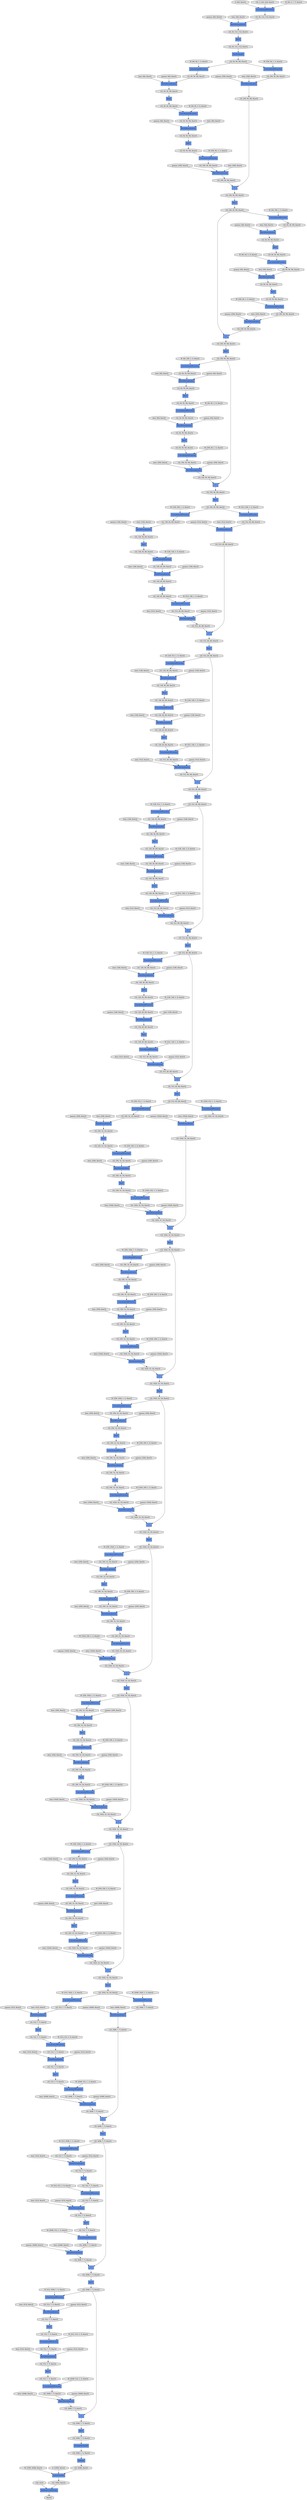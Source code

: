 digraph graphname{rankdir=TB;140710242549832 [label="ReLU",shape="record",fillcolor="#6495ED",style="filled"];140710243270728 [label="(32, 1024, 14, 14), float32",shape="octagon",fillcolor="#E0E0E0",style="filled"];140710242549888 [label="(32, 2048, 7, 7), float32",shape="octagon",fillcolor="#E0E0E0",style="filled"];140710242549944 [label="_ + _",shape="record",fillcolor="#6495ED",style="filled"];140710242550000 [label="(32, 2048, 7, 7), float32",shape="octagon",fillcolor="#E0E0E0",style="filled"];140710243336432 [label="(32, 256, 56, 56), float32",shape="octagon",fillcolor="#E0E0E0",style="filled"];140710243336488 [label="BatchNormalization",shape="record",fillcolor="#6495ED",style="filled"];140710242550112 [label="BatchNormalization",shape="record",fillcolor="#6495ED",style="filled"];140710243271008 [label="(32, 256, 14, 14), float32",shape="octagon",fillcolor="#E0E0E0",style="filled"];140710243336544 [label="(32, 64, 56, 56), float32",shape="octagon",fillcolor="#E0E0E0",style="filled"];140710243271064 [label="BatchNormalization",shape="record",fillcolor="#6495ED",style="filled"];140710243336600 [label="Convolution2DFunction",shape="record",fillcolor="#6495ED",style="filled"];140710243336656 [label="ReLU",shape="record",fillcolor="#6495ED",style="filled"];140710243271232 [label="(32, 256, 14, 14), float32",shape="octagon",fillcolor="#E0E0E0",style="filled"];140710242550392 [label="(32, 2048, 7, 7), float32",shape="octagon",fillcolor="#E0E0E0",style="filled"];140710243271288 [label="_ + _",shape="record",fillcolor="#6495ED",style="filled"];140710242550448 [label="ReLU",shape="record",fillcolor="#6495ED",style="filled"];140710242550504 [label="(32, 512, 7, 7), float32",shape="octagon",fillcolor="#E0E0E0",style="filled"];140710243336936 [label="(32, 64, 56, 56), float32",shape="octagon",fillcolor="#E0E0E0",style="filled"];140710242550560 [label="(32, 2048, 7, 7), float32",shape="octagon",fillcolor="#E0E0E0",style="filled"];140710243271512 [label="(32, 1024, 14, 14), float32",shape="octagon",fillcolor="#E0E0E0",style="filled"];140710243271568 [label="(32, 256, 14, 14), float32",shape="octagon",fillcolor="#E0E0E0",style="filled"];140710242550728 [label="Convolution2DFunction",shape="record",fillcolor="#6495ED",style="filled"];140710242550784 [label="(32, 2048, 7, 7), float32",shape="octagon",fillcolor="#E0E0E0",style="filled"];140710243271680 [label="ReLU",shape="record",fillcolor="#6495ED",style="filled"];140710243271736 [label="ReLU",shape="record",fillcolor="#6495ED",style="filled"];140710243271848 [label="BatchNormalization",shape="record",fillcolor="#6495ED",style="filled"];140710242551008 [label="Convolution2DFunction",shape="record",fillcolor="#6495ED",style="filled"];140710242551064 [label="(32, 512, 7, 7), float32",shape="octagon",fillcolor="#E0E0E0",style="filled"];140710243271960 [label="(32, 1024, 14, 14), float32",shape="octagon",fillcolor="#E0E0E0",style="filled"];140710243337496 [label="BatchNormalization",shape="record",fillcolor="#6495ED",style="filled"];140710242551120 [label="BatchNormalization",shape="record",fillcolor="#6495ED",style="filled"];140710244091216 [label="Convolution2DFunction",shape="record",fillcolor="#6495ED",style="filled"];140710242551176 [label="Convolution2DFunction",shape="record",fillcolor="#6495ED",style="filled"];140710243272072 [label="Convolution2DFunction",shape="record",fillcolor="#6495ED",style="filled"];140710243337608 [label="_ + _",shape="record",fillcolor="#6495ED",style="filled"];140710242551232 [label="(32, 512, 7, 7), float32",shape="octagon",fillcolor="#E0E0E0",style="filled"];140710243272128 [label="(32, 1024, 14, 14), float32",shape="octagon",fillcolor="#E0E0E0",style="filled"];140710243337664 [label="(32, 256, 56, 56), float32",shape="octagon",fillcolor="#E0E0E0",style="filled"];140710242551288 [label="ReLU",shape="record",fillcolor="#6495ED",style="filled"];140710243337720 [label="ReLU",shape="record",fillcolor="#6495ED",style="filled"];140710242551344 [label="(32, 512, 7, 7), float32",shape="octagon",fillcolor="#E0E0E0",style="filled"];140710243337832 [label="BatchNormalization",shape="record",fillcolor="#6495ED",style="filled"];140710242551456 [label="BatchNormalization",shape="record",fillcolor="#6495ED",style="filled"];140710243272352 [label="ReLU",shape="record",fillcolor="#6495ED",style="filled"];140710243337888 [label="(32, 64, 56, 56), float32",shape="octagon",fillcolor="#E0E0E0",style="filled"];140710243337944 [label="(32, 256, 56, 56), float32",shape="octagon",fillcolor="#E0E0E0",style="filled"];140713777071888 [label="W: (256, 64, 1, 1), float32",shape="octagon",fillcolor="#E0E0E0",style="filled"];140710243338056 [label="(32, 64, 56, 56), float32",shape="octagon",fillcolor="#E0E0E0",style="filled"];140710243272576 [label="(32, 256, 14, 14), float32",shape="octagon",fillcolor="#E0E0E0",style="filled"];140710243338112 [label="ReLU",shape="record",fillcolor="#6495ED",style="filled"];140710242551736 [label="(32, 512, 7, 7), float32",shape="octagon",fillcolor="#E0E0E0",style="filled"];140710242551792 [label="(32, 512, 7, 7), float32",shape="octagon",fillcolor="#E0E0E0",style="filled"];140710243272688 [label="(32, 256, 14, 14), float32",shape="octagon",fillcolor="#E0E0E0",style="filled"];140710243338224 [label="(32, 64, 56, 56), float32",shape="octagon",fillcolor="#E0E0E0",style="filled"];140710242551848 [label="_ + _",shape="record",fillcolor="#6495ED",style="filled"];140710243272744 [label="Convolution2DFunction",shape="record",fillcolor="#6495ED",style="filled"];140710242551904 [label="(32, 512, 7, 7), float32",shape="octagon",fillcolor="#E0E0E0",style="filled"];140710242551960 [label="(32, 2048, 7, 7), float32",shape="octagon",fillcolor="#E0E0E0",style="filled"];140710243338392 [label="Convolution2DFunction",shape="record",fillcolor="#6495ED",style="filled"];140710243272912 [label="BatchNormalization",shape="record",fillcolor="#6495ED",style="filled"];140710243338448 [label="(32, 64, 56, 56), float32",shape="octagon",fillcolor="#E0E0E0",style="filled"];140710242552072 [label="BatchNormalization",shape="record",fillcolor="#6495ED",style="filled"];140710243272968 [label="(32, 256, 14, 14), float32",shape="octagon",fillcolor="#E0E0E0",style="filled"];140710243273024 [label="Convolution2DFunction",shape="record",fillcolor="#6495ED",style="filled"];140710243338560 [label="(32, 256, 56, 56), float32",shape="octagon",fillcolor="#E0E0E0",style="filled"];140710243273080 [label="BatchNormalization",shape="record",fillcolor="#6495ED",style="filled"];140710243338616 [label="(32, 256, 56, 56), float32",shape="octagon",fillcolor="#E0E0E0",style="filled"];140713777072504 [label="beta: (256), float32",shape="octagon",fillcolor="#E0E0E0",style="filled"];140710242552240 [label="ReLU",shape="record",fillcolor="#6495ED",style="filled"];140710243338672 [label="_ + _",shape="record",fillcolor="#6495ED",style="filled"];140710243338728 [label="Convolution2DFunction",shape="record",fillcolor="#6495ED",style="filled"];140710242552352 [label="(32, 2048, 7, 7), float32",shape="octagon",fillcolor="#E0E0E0",style="filled"];140710242552408 [label="ReLU",shape="record",fillcolor="#6495ED",style="filled"];140710243830360 [label="ReLU",shape="record",fillcolor="#6495ED",style="filled"];140710242552464 [label="(32, 2048, 7, 7), float32",shape="octagon",fillcolor="#E0E0E0",style="filled"];140710243273360 [label="(32, 256, 14, 14), float32",shape="octagon",fillcolor="#E0E0E0",style="filled"];140710243338896 [label="(32, 64, 56, 56), float32",shape="octagon",fillcolor="#E0E0E0",style="filled"];140710243338952 [label="(32, 64, 56, 56), float32",shape="octagon",fillcolor="#E0E0E0",style="filled"];140713777072896 [label="gamma: (256), float32",shape="octagon",fillcolor="#E0E0E0",style="filled"];140710242552632 [label="Reshape",shape="record",fillcolor="#6495ED",style="filled"];140710243273528 [label="BatchNormalization",shape="record",fillcolor="#6495ED",style="filled"];140710243339064 [label="BatchNormalization",shape="record",fillcolor="#6495ED",style="filled"];140710242552688 [label="(32, 2048, 7, 7), float32",shape="octagon",fillcolor="#E0E0E0",style="filled"];140710243339176 [label="BatchNormalization",shape="record",fillcolor="#6495ED",style="filled"];140710243273696 [label="(32, 1024, 14, 14), float32",shape="octagon",fillcolor="#E0E0E0",style="filled"];140710243273752 [label="(32, 256, 14, 14), float32",shape="octagon",fillcolor="#E0E0E0",style="filled"];140710243339288 [label="(32, 64, 56, 56), float32",shape="octagon",fillcolor="#E0E0E0",style="filled"];140710243273808 [label="_ + _",shape="record",fillcolor="#6495ED",style="filled"];140710242552968 [label="Convolution2DFunction",shape="record",fillcolor="#6495ED",style="filled"];140710243273864 [label="(32, 256, 14, 14), float32",shape="octagon",fillcolor="#E0E0E0",style="filled"];140710243339400 [label="BatchNormalization",shape="record",fillcolor="#6495ED",style="filled"];140710242553024 [label="(32, 512, 7, 7), float32",shape="octagon",fillcolor="#E0E0E0",style="filled"];140710242553080 [label="BatchNormalization",shape="record",fillcolor="#6495ED",style="filled"];140710243339512 [label="(32, 64, 56, 56), float32",shape="octagon",fillcolor="#E0E0E0",style="filled"];140710242553136 [label="Convolution2DFunction",shape="record",fillcolor="#6495ED",style="filled"];140710242553192 [label="(32, 512, 7, 7), float32",shape="octagon",fillcolor="#E0E0E0",style="filled"];140710243274088 [label="(32, 1024, 14, 14), float32",shape="octagon",fillcolor="#E0E0E0",style="filled"];140710242553248 [label="ReLU",shape="record",fillcolor="#6495ED",style="filled"];140710243339680 [label="Convolution2DFunction",shape="record",fillcolor="#6495ED",style="filled"];140710242553304 [label="(32, 512, 7, 7), float32",shape="octagon",fillcolor="#E0E0E0",style="filled"];140710243274200 [label="(32, 1024, 14, 14), float32",shape="octagon",fillcolor="#E0E0E0",style="filled"];140710243339736 [label="(32, 256, 56, 56), float32",shape="octagon",fillcolor="#E0E0E0",style="filled"];140710242553416 [label="BatchNormalization",shape="record",fillcolor="#6495ED",style="filled"];140710243274312 [label="(32, 1024, 14, 14), float32",shape="octagon",fillcolor="#E0E0E0",style="filled"];140713777073736 [label="W: (256, 64, 1, 1), float32",shape="octagon",fillcolor="#E0E0E0",style="filled"];140710243831424 [label="(32, 64, 56, 56), float32",shape="octagon",fillcolor="#E0E0E0",style="filled"];140712608173696 [label="ReLU",shape="record",fillcolor="#6495ED",style="filled"];140710243274424 [label="ReLU",shape="record",fillcolor="#6495ED",style="filled"];140710243340016 [label="(32, 64, 56, 56), float32",shape="octagon",fillcolor="#E0E0E0",style="filled"];140710242553696 [label="(32, 512, 7, 7), float32",shape="octagon",fillcolor="#E0E0E0",style="filled"];140710242553752 [label="SoftmaxCrossEntropy",shape="record",fillcolor="#6495ED",style="filled"];140710243340184 [label="Convolution2DFunction",shape="record",fillcolor="#6495ED",style="filled"];140710242553808 [label="_ + _",shape="record",fillcolor="#6495ED",style="filled"];140710243274704 [label="ReLU",shape="record",fillcolor="#6495ED",style="filled"];140710243340240 [label="ReLU",shape="record",fillcolor="#6495ED",style="filled"];140713776812272 [label="gamma: (2048), float32",shape="octagon",fillcolor="#E0E0E0",style="filled"];140713776681200 [label="beta: (128), float32",shape="octagon",fillcolor="#E0E0E0",style="filled"];140713776648432 [label="W: (128, 512, 1, 1), float32",shape="octagon",fillcolor="#E0E0E0",style="filled"];140713776746792 [label="W: (256, 1024, 1, 1), float32",shape="octagon",fillcolor="#E0E0E0",style="filled"];140713776582896 [label="gamma: (64), float32",shape="octagon",fillcolor="#E0E0E0",style="filled"];140713776812552 [label="beta: (2048), float32",shape="octagon",fillcolor="#E0E0E0",style="filled"];140713776583176 [label="beta: (64), float32",shape="octagon",fillcolor="#E0E0E0",style="filled"];140713776681536 [label="W: (512, 128, 1, 1), float32",shape="octagon",fillcolor="#E0E0E0",style="filled"];140713776648824 [label="gamma: (128), float32",shape="octagon",fillcolor="#E0E0E0",style="filled"];140713776747184 [label="gamma: (256), float32",shape="octagon",fillcolor="#E0E0E0",style="filled"];140713776812888 [label="beta: (512), float32",shape="octagon",fillcolor="#E0E0E0",style="filled"];140713776845712 [label="gamma: (2048), float32",shape="octagon",fillcolor="#E0E0E0",style="filled"];140711612748688 [label="beta: (2048), float32",shape="octagon",fillcolor="#E0E0E0",style="filled"];140713776649104 [label="beta: (128), float32",shape="octagon",fillcolor="#E0E0E0",style="filled"];140713776747464 [label="beta: (256), float32",shape="octagon",fillcolor="#E0E0E0",style="filled"];140713776681928 [label="gamma: (512), float32",shape="octagon",fillcolor="#E0E0E0",style="filled"];140713776583568 [label="gamma: (256), float32",shape="octagon",fillcolor="#E0E0E0",style="filled"];140713776813224 [label="W: (2048, 512, 1, 1), float32",shape="octagon",fillcolor="#E0E0E0",style="filled"];140713776583848 [label="beta: (256), float32",shape="octagon",fillcolor="#E0E0E0",style="filled"];140713776682208 [label="beta: (512), float32",shape="octagon",fillcolor="#E0E0E0",style="filled"];140713776649440 [label="W: (128, 128, 3, 3), float32",shape="octagon",fillcolor="#E0E0E0",style="filled"];140713776747800 [label="W: (256, 256, 3, 3), float32",shape="octagon",fillcolor="#E0E0E0",style="filled"];140713776813616 [label="gamma: (2048), float32",shape="octagon",fillcolor="#E0E0E0",style="filled"];140713776649832 [label="gamma: (128), float32",shape="octagon",fillcolor="#E0E0E0",style="filled"];140713776748192 [label="gamma: (256), float32",shape="octagon",fillcolor="#E0E0E0",style="filled"];140713776682768 [label="W: (256, 512, 1, 1), float32",shape="octagon",fillcolor="#E0E0E0",style="filled"];140713776813896 [label="beta: (2048), float32",shape="octagon",fillcolor="#E0E0E0",style="filled"];140713776584520 [label="W: (64, 256, 1, 1), float32",shape="octagon",fillcolor="#E0E0E0",style="filled"];140713776650112 [label="beta: (128), float32",shape="octagon",fillcolor="#E0E0E0",style="filled"];140713776748472 [label="beta: (256), float32",shape="octagon",fillcolor="#E0E0E0",style="filled"];140713776683160 [label="gamma: (256), float32",shape="octagon",fillcolor="#E0E0E0",style="filled"];140713776584856 [label="gamma: (64), float32",shape="octagon",fillcolor="#E0E0E0",style="filled"];140713776650448 [label="W: (512, 128, 1, 1), float32",shape="octagon",fillcolor="#E0E0E0",style="filled"];140713776748808 [label="W: (1024, 256, 1, 1), float32",shape="octagon",fillcolor="#E0E0E0",style="filled"];140713776814400 [label="W: (512, 2048, 1, 1), float32",shape="octagon",fillcolor="#E0E0E0",style="filled"];140711577885104 [label="W: (512, 2048, 1, 1), float32",shape="octagon",fillcolor="#E0E0E0",style="filled"];140713776683440 [label="beta: (256), float32",shape="octagon",fillcolor="#E0E0E0",style="filled"];140713776585136 [label="beta: (64), float32",shape="octagon",fillcolor="#E0E0E0",style="filled"];140713776650840 [label="gamma: (512), float32",shape="octagon",fillcolor="#E0E0E0",style="filled"];140710242720400 [label="(32), int32",shape="octagon",fillcolor="#E0E0E0",style="filled"];140713776749200 [label="gamma: (1024), float32",shape="octagon",fillcolor="#E0E0E0",style="filled"];140713776814792 [label="gamma: (512), float32",shape="octagon",fillcolor="#E0E0E0",style="filled"];140713776585416 [label="W: (64, 64, 3, 3), float32",shape="octagon",fillcolor="#E0E0E0",style="filled"];140713776683776 [label="W: (256, 256, 3, 3), float32",shape="octagon",fillcolor="#E0E0E0",style="filled"];140713776651120 [label="beta: (512), float32",shape="octagon",fillcolor="#E0E0E0",style="filled"];140713776749480 [label="beta: (1024), float32",shape="octagon",fillcolor="#E0E0E0",style="filled"];140713776815072 [label="beta: (512), float32",shape="octagon",fillcolor="#E0E0E0",style="filled"];140713776585752 [label="gamma: (64), float32",shape="octagon",fillcolor="#E0E0E0",style="filled"];140713776684168 [label="gamma: (256), float32",shape="octagon",fillcolor="#E0E0E0",style="filled"];140713776815408 [label="W: (512, 512, 3, 3), float32",shape="octagon",fillcolor="#E0E0E0",style="filled"];140713776586032 [label="beta: (64), float32",shape="octagon",fillcolor="#E0E0E0",style="filled"];140713776651624 [label="W: (128, 512, 1, 1), float32",shape="octagon",fillcolor="#E0E0E0",style="filled"];140713776749984 [label="W: (256, 1024, 1, 1), float32",shape="octagon",fillcolor="#E0E0E0",style="filled"];140713776684448 [label="beta: (256), float32",shape="octagon",fillcolor="#E0E0E0",style="filled"];140713776586368 [label="W: (256, 64, 1, 1), float32",shape="octagon",fillcolor="#E0E0E0",style="filled"];140713776815800 [label="gamma: (512), float32",shape="octagon",fillcolor="#E0E0E0",style="filled"];140713776684784 [label="W: (1024, 256, 1, 1), float32",shape="octagon",fillcolor="#E0E0E0",style="filled"];140713776652016 [label="gamma: (128), float32",shape="octagon",fillcolor="#E0E0E0",style="filled"];140710243966704 [label="BatchNormalization",shape="record",fillcolor="#6495ED",style="filled"];140713776750376 [label="gamma: (256), float32",shape="octagon",fillcolor="#E0E0E0",style="filled"];140713776816080 [label="beta: (512), float32",shape="octagon",fillcolor="#E0E0E0",style="filled"];140710242590792 [label="(32, 512, 7, 7), float32",shape="octagon",fillcolor="#E0E0E0",style="filled"];140710242590848 [label="(32, 2048, 7, 7), float32",shape="octagon",fillcolor="#E0E0E0",style="filled"];140710242591128 [label="ReLU",shape="record",fillcolor="#6495ED",style="filled"];140710242591184 [label="(32, 2048, 1, 1), float32",shape="octagon",fillcolor="#E0E0E0",style="filled"];140710242591240 [label="(32, 2048, 7, 7), float32",shape="octagon",fillcolor="#E0E0E0",style="filled"];140710242591296 [label="(32, 2048), float32",shape="octagon",fillcolor="#E0E0E0",style="filled"];140710242591352 [label="(32, 2048, 7, 7), float32",shape="octagon",fillcolor="#E0E0E0",style="filled"];140710242591520 [label="LinearFunction",shape="record",fillcolor="#6495ED",style="filled"];140710242591576 [label="(32, 2048, 7, 7), float32",shape="octagon",fillcolor="#E0E0E0",style="filled"];140712608476240 [label="Convolution2DFunction",shape="record",fillcolor="#6495ED",style="filled"];140710243709056 [label="ReLU",shape="record",fillcolor="#6495ED",style="filled"];140710243709168 [label="Convolution2DFunction",shape="record",fillcolor="#6495ED",style="filled"];140713777082608 [label="beta: (64), float32",shape="octagon",fillcolor="#E0E0E0",style="filled"];140710243709224 [label="(32, 64, 56, 56), float32",shape="octagon",fillcolor="#E0E0E0",style="filled"];140713776722272 [label="gamma: (1024), float32",shape="octagon",fillcolor="#E0E0E0",style="filled"];140713776722552 [label="beta: (1024), float32",shape="octagon",fillcolor="#E0E0E0",style="filled"];140713777083000 [label="gamma: (64), float32",shape="octagon",fillcolor="#E0E0E0",style="filled"];140710243709560 [label="(32, 64, 56, 56), float32",shape="octagon",fillcolor="#E0E0E0",style="filled"];140710242759456 [label="float32",shape="octagon",fillcolor="#E0E0E0",style="filled"];140710243710008 [label="BatchNormalization",shape="record",fillcolor="#6495ED",style="filled"];140713776723056 [label="W: (256, 1024, 1, 1), float32",shape="octagon",fillcolor="#E0E0E0",style="filled"];140710243710288 [label="Convolution2DFunction",shape="record",fillcolor="#6495ED",style="filled"];140713777083784 [label="W: (64, 64, 3, 3), float32",shape="octagon",fillcolor="#E0E0E0",style="filled"];140710243710344 [label="(32, 64, 56, 56), float32",shape="octagon",fillcolor="#E0E0E0",style="filled"];140710243710400 [label="BatchNormalization",shape="record",fillcolor="#6495ED",style="filled"];140713776723448 [label="gamma: (256), float32",shape="octagon",fillcolor="#E0E0E0",style="filled"];140710243710456 [label="Convolution2DFunction",shape="record",fillcolor="#6495ED",style="filled"];140710243710512 [label="(32, 64, 56, 56), float32",shape="octagon",fillcolor="#E0E0E0",style="filled"];140710243710568 [label="ReLU",shape="record",fillcolor="#6495ED",style="filled"];140710243710624 [label="(32, 64, 56, 56), float32",shape="octagon",fillcolor="#E0E0E0",style="filled"];140713776723728 [label="beta: (256), float32",shape="octagon",fillcolor="#E0E0E0",style="filled"];140710243710736 [label="(32, 64, 56, 56), float32",shape="octagon",fillcolor="#E0E0E0",style="filled"];140710243710848 [label="(32, 64, 56, 56), float32",shape="octagon",fillcolor="#E0E0E0",style="filled"];140713776724064 [label="W: (256, 256, 3, 3), float32",shape="octagon",fillcolor="#E0E0E0",style="filled"];140710243711296 [label="(32, 256, 56, 56), float32",shape="octagon",fillcolor="#E0E0E0",style="filled"];140711577827760 [label="W: (512, 512, 3, 3), float32",shape="octagon",fillcolor="#E0E0E0",style="filled"];140710243711408 [label="Convolution2DFunction",shape="record",fillcolor="#6495ED",style="filled"];140713776724456 [label="gamma: (256), float32",shape="octagon",fillcolor="#E0E0E0",style="filled"];140713777085072 [label="b: (64), float32",shape="octagon",fillcolor="#E0E0E0",style="filled"];140713776724736 [label="beta: (256), float32",shape="octagon",fillcolor="#E0E0E0",style="filled"];140713777085408 [label="gamma: (64), float32",shape="octagon",fillcolor="#E0E0E0",style="filled"];140713776725072 [label="W: (1024, 256, 1, 1), float32",shape="octagon",fillcolor="#E0E0E0",style="filled"];140710243712080 [label="BatchNormalization",shape="record",fillcolor="#6495ED",style="filled"];140710242761864 [label="(32, 1000), float32",shape="octagon",fillcolor="#E0E0E0",style="filled"];140710243712192 [label="Convolution2DFunction",shape="record",fillcolor="#6495ED",style="filled"];140710243712248 [label="(32, 256, 56, 56), float32",shape="octagon",fillcolor="#E0E0E0",style="filled"];140713777085688 [label="beta: (64), float32",shape="octagon",fillcolor="#E0E0E0",style="filled"];140710243712416 [label="_ + _",shape="record",fillcolor="#6495ED",style="filled"];140713776725464 [label="gamma: (1024), float32",shape="octagon",fillcolor="#E0E0E0",style="filled"];140710243712472 [label="BatchNormalization",shape="record",fillcolor="#6495ED",style="filled"];140710243712696 [label="(32, 256, 56, 56), float32",shape="octagon",fillcolor="#E0E0E0",style="filled"];140713776725744 [label="beta: (1024), float32",shape="octagon",fillcolor="#E0E0E0",style="filled"];140711612727080 [label="gamma: (512), float32",shape="octagon",fillcolor="#E0E0E0",style="filled"];140713777086248 [label="W: (64, 64, 1, 1), float32",shape="octagon",fillcolor="#E0E0E0",style="filled"];140710243712920 [label="BatchNormalization",shape="record",fillcolor="#6495ED",style="filled"];140710243745864 [label="(32, 256, 56, 56), float32",shape="octagon",fillcolor="#E0E0E0",style="filled"];140713776791848 [label="beta: (256), float32",shape="octagon",fillcolor="#E0E0E0",style="filled"];140710243648008 [label="(32, 64, 112, 112), float32",shape="octagon",fillcolor="#E0E0E0",style="filled"];140713776792184 [label="W: (1024, 256, 1, 1), float32",shape="octagon",fillcolor="#E0E0E0",style="filled"];140710243648400 [label="(32, 256, 56, 56), float32",shape="octagon",fillcolor="#E0E0E0",style="filled"];140713776792576 [label="gamma: (1024), float32",shape="octagon",fillcolor="#E0E0E0",style="filled"];140713776792856 [label="beta: (1024), float32",shape="octagon",fillcolor="#E0E0E0",style="filled"];140713776793416 [label="W: (512, 1024, 1, 1), float32",shape="octagon",fillcolor="#E0E0E0",style="filled"];140713776793808 [label="gamma: (512), float32",shape="octagon",fillcolor="#E0E0E0",style="filled"];140713776794088 [label="beta: (512), float32",shape="octagon",fillcolor="#E0E0E0",style="filled"];140710243650080 [label="(32, 3, 224, 224), float32",shape="octagon",fillcolor="#E0E0E0",style="filled"];140710243650136 [label="ReLU",shape="record",fillcolor="#6495ED",style="filled"];140710243650248 [label="(32, 64, 112, 112), float32",shape="octagon",fillcolor="#E0E0E0",style="filled"];140710243650304 [label="Convolution2DFunction",shape="record",fillcolor="#6495ED",style="filled"];140713776794424 [label="W: (512, 512, 3, 3), float32",shape="octagon",fillcolor="#E0E0E0",style="filled"];140710243650472 [label="(32, 64, 112, 112), float32",shape="octagon",fillcolor="#E0E0E0",style="filled"];140713776794816 [label="gamma: (512), float32",shape="octagon",fillcolor="#E0E0E0",style="filled"];140710243650752 [label="MaxPooling2D",shape="record",fillcolor="#6495ED",style="filled"];140713776795096 [label="beta: (512), float32",shape="octagon",fillcolor="#E0E0E0",style="filled"];140713776795432 [label="W: (2048, 512, 1, 1), float32",shape="octagon",fillcolor="#E0E0E0",style="filled"];140713776664648 [label="beta: (128), float32",shape="octagon",fillcolor="#E0E0E0",style="filled"];140713776631880 [label="W: (128, 256, 1, 1), float32",shape="octagon",fillcolor="#E0E0E0",style="filled"];140713776664984 [label="W: (128, 128, 3, 3), float32",shape="octagon",fillcolor="#E0E0E0",style="filled"];140713776632272 [label="gamma: (128), float32",shape="octagon",fillcolor="#E0E0E0",style="filled"];140710243160584 [label="ReLU",shape="record",fillcolor="#6495ED",style="filled"];140710243160696 [label="(32, 128, 28, 28), float32",shape="octagon",fillcolor="#E0E0E0",style="filled"];140710243160752 [label="(32, 512, 28, 28), float32",shape="octagon",fillcolor="#E0E0E0",style="filled"];140713776632552 [label="beta: (128), float32",shape="octagon",fillcolor="#E0E0E0",style="filled"];140713776665376 [label="gamma: (128), float32",shape="octagon",fillcolor="#E0E0E0",style="filled"];140710243160920 [label="(32, 512, 28, 28), float32",shape="octagon",fillcolor="#E0E0E0",style="filled"];140713776665656 [label="beta: (128), float32",shape="octagon",fillcolor="#E0E0E0",style="filled"];140713776632888 [label="W: (128, 128, 3, 3), float32",shape="octagon",fillcolor="#E0E0E0",style="filled"];140710243161200 [label="Convolution2DFunction",shape="record",fillcolor="#6495ED",style="filled"];140710243161256 [label="(32, 128, 28, 28), float32",shape="octagon",fillcolor="#E0E0E0",style="filled"];140710243161312 [label="BatchNormalization",shape="record",fillcolor="#6495ED",style="filled"];140710243161368 [label="Convolution2DFunction",shape="record",fillcolor="#6495ED",style="filled"];140710243161424 [label="(32, 128, 28, 28), float32",shape="octagon",fillcolor="#E0E0E0",style="filled"];140710243161480 [label="ReLU",shape="record",fillcolor="#6495ED",style="filled"];140713776665992 [label="W: (512, 128, 1, 1), float32",shape="octagon",fillcolor="#E0E0E0",style="filled"];140710243161536 [label="(32, 128, 28, 28), float32",shape="octagon",fillcolor="#E0E0E0",style="filled"];140713776633280 [label="gamma: (128), float32",shape="octagon",fillcolor="#E0E0E0",style="filled"];140710243161648 [label="BatchNormalization",shape="record",fillcolor="#6495ED",style="filled"];140713776633560 [label="beta: (128), float32",shape="octagon",fillcolor="#E0E0E0",style="filled"];140713776666384 [label="gamma: (512), float32",shape="octagon",fillcolor="#E0E0E0",style="filled"];140710243161928 [label="(32, 128, 28, 28), float32",shape="octagon",fillcolor="#E0E0E0",style="filled"];140710243162040 [label="_ + _",shape="record",fillcolor="#6495ED",style="filled"];140710243162096 [label="(32, 128, 28, 28), float32",shape="octagon",fillcolor="#E0E0E0",style="filled"];140710243162152 [label="(32, 512, 28, 28), float32",shape="octagon",fillcolor="#E0E0E0",style="filled"];140713776666664 [label="beta: (512), float32",shape="octagon",fillcolor="#E0E0E0",style="filled"];140713776633896 [label="W: (512, 128, 1, 1), float32",shape="octagon",fillcolor="#E0E0E0",style="filled"];140710243162264 [label="ReLU",shape="record",fillcolor="#6495ED",style="filled"];140710243162432 [label="ReLU",shape="record",fillcolor="#6495ED",style="filled"];140710243162488 [label="BatchNormalization",shape="record",fillcolor="#6495ED",style="filled"];140710243162544 [label="(32, 512, 28, 28), float32",shape="octagon",fillcolor="#E0E0E0",style="filled"];140713776634288 [label="gamma: (512), float32",shape="octagon",fillcolor="#E0E0E0",style="filled"];140710243162600 [label="(32, 256, 14, 14), float32",shape="octagon",fillcolor="#E0E0E0",style="filled"];140710243162656 [label="(32, 512, 28, 28), float32",shape="octagon",fillcolor="#E0E0E0",style="filled"];140713776667168 [label="W: (128, 512, 1, 1), float32",shape="octagon",fillcolor="#E0E0E0",style="filled"];140713776634568 [label="beta: (512), float32",shape="octagon",fillcolor="#E0E0E0",style="filled"];140710243162880 [label="(32, 512, 28, 28), float32",shape="octagon",fillcolor="#E0E0E0",style="filled"];140713776667560 [label="gamma: (128), float32",shape="octagon",fillcolor="#E0E0E0",style="filled"];140710243163160 [label="(32, 256, 14, 14), float32",shape="octagon",fillcolor="#E0E0E0",style="filled"];140713776634904 [label="W: (512, 256, 1, 1), float32",shape="octagon",fillcolor="#E0E0E0",style="filled"];140713776667840 [label="beta: (128), float32",shape="octagon",fillcolor="#E0E0E0",style="filled"];140710243163384 [label="Convolution2DFunction",shape="record",fillcolor="#6495ED",style="filled"];140710243163440 [label="BatchNormalization",shape="record",fillcolor="#6495ED",style="filled"];140710243163496 [label="Convolution2DFunction",shape="record",fillcolor="#6495ED",style="filled"];140710243163552 [label="(32, 256, 14, 14), float32",shape="octagon",fillcolor="#E0E0E0",style="filled"];140713776635296 [label="gamma: (512), float32",shape="octagon",fillcolor="#E0E0E0",style="filled"];140710243163608 [label="ReLU",shape="record",fillcolor="#6495ED",style="filled"];140710243163664 [label="(32, 256, 14, 14), float32",shape="octagon",fillcolor="#E0E0E0",style="filled"];140713776668176 [label="W: (128, 128, 3, 3), float32",shape="octagon",fillcolor="#E0E0E0",style="filled"];140713776635576 [label="beta: (512), float32",shape="octagon",fillcolor="#E0E0E0",style="filled"];140713776668568 [label="gamma: (128), float32",shape="octagon",fillcolor="#E0E0E0",style="filled"];140710243131464 [label="BatchNormalization",shape="record",fillcolor="#6495ED",style="filled"];140710244114504 [label="Convolution2DFunction",shape="record",fillcolor="#6495ED",style="filled"];140710243295360 [label="Convolution2DFunction",shape="record",fillcolor="#6495ED",style="filled"];140710243229824 [label="Convolution2DFunction",shape="record",fillcolor="#6495ED",style="filled"];140710243131520 [label="(32, 128, 28, 28), float32",shape="octagon",fillcolor="#E0E0E0",style="filled"];140710243131576 [label="(32, 128, 28, 28), float32",shape="octagon",fillcolor="#E0E0E0",style="filled"];140710243131632 [label="_ + _",shape="record",fillcolor="#6495ED",style="filled"];140710243229992 [label="(32, 1024, 14, 14), float32",shape="octagon",fillcolor="#E0E0E0",style="filled"];140710243131688 [label="(32, 128, 28, 28), float32",shape="octagon",fillcolor="#E0E0E0",style="filled"];140710243131744 [label="(32, 512, 28, 28), float32",shape="octagon",fillcolor="#E0E0E0",style="filled"];140710243230104 [label="(32, 1024, 14, 14), float32",shape="octagon",fillcolor="#E0E0E0",style="filled"];140710243131856 [label="BatchNormalization",shape="record",fillcolor="#6495ED",style="filled"];140710243295752 [label="(32, 256, 14, 14), float32",shape="octagon",fillcolor="#E0E0E0",style="filled"];140710243295808 [label="BatchNormalization",shape="record",fillcolor="#6495ED",style="filled"];140710243295864 [label="Convolution2DFunction",shape="record",fillcolor="#6495ED",style="filled"];140710243230328 [label="Convolution2DFunction",shape="record",fillcolor="#6495ED",style="filled"];140710243132024 [label="ReLU",shape="record",fillcolor="#6495ED",style="filled"];140710243295920 [label="(32, 256, 14, 14), float32",shape="octagon",fillcolor="#E0E0E0",style="filled"];140710243295976 [label="ReLU",shape="record",fillcolor="#6495ED",style="filled"];140710243132136 [label="(32, 512, 28, 28), float32",shape="octagon",fillcolor="#E0E0E0",style="filled"];140710243296032 [label="(32, 256, 14, 14), float32",shape="octagon",fillcolor="#E0E0E0",style="filled"];140710243132192 [label="ReLU",shape="record",fillcolor="#6495ED",style="filled"];140710243132248 [label="(32, 512, 28, 28), float32",shape="octagon",fillcolor="#E0E0E0",style="filled"];140710243296144 [label="BatchNormalization",shape="record",fillcolor="#6495ED",style="filled"];140710243230608 [label="(32, 256, 14, 14), float32",shape="octagon",fillcolor="#E0E0E0",style="filled"];140710243230720 [label="(32, 256, 14, 14), float32",shape="octagon",fillcolor="#E0E0E0",style="filled"];140710243132416 [label="Convolution2DFunction",shape="record",fillcolor="#6495ED",style="filled"];140710243230776 [label="BatchNormalization",shape="record",fillcolor="#6495ED",style="filled"];140710243132472 [label="(32, 512, 28, 28), float32",shape="octagon",fillcolor="#E0E0E0",style="filled"];140710243230832 [label="Convolution2DFunction",shape="record",fillcolor="#6495ED",style="filled"];140710243296424 [label="(32, 256, 14, 14), float32",shape="octagon",fillcolor="#E0E0E0",style="filled"];140710243230888 [label="(32, 256, 14, 14), float32",shape="octagon",fillcolor="#E0E0E0",style="filled"];140710243230944 [label="ReLU",shape="record",fillcolor="#6495ED",style="filled"];140710243296536 [label="_ + _",shape="record",fillcolor="#6495ED",style="filled"];140710243231000 [label="(32, 256, 14, 14), float32",shape="octagon",fillcolor="#E0E0E0",style="filled"];140710243296592 [label="(32, 256, 14, 14), float32",shape="octagon",fillcolor="#E0E0E0",style="filled"];140710243132752 [label="Convolution2DFunction",shape="record",fillcolor="#6495ED",style="filled"];140710243296648 [label="(32, 1024, 14, 14), float32",shape="octagon",fillcolor="#E0E0E0",style="filled"];140710243231112 [label="BatchNormalization",shape="record",fillcolor="#6495ED",style="filled"];140710243132808 [label="(32, 128, 28, 28), float32",shape="octagon",fillcolor="#E0E0E0",style="filled"];140710243132864 [label="BatchNormalization",shape="record",fillcolor="#6495ED",style="filled"];140710243296760 [label="(32, 512, 7, 7), float32",shape="octagon",fillcolor="#E0E0E0",style="filled"];140710243132976 [label="(32, 128, 28, 28), float32",shape="octagon",fillcolor="#E0E0E0",style="filled"];140710243296872 [label="(32, 1024, 14, 14), float32",shape="octagon",fillcolor="#E0E0E0",style="filled"];140710243296928 [label="BatchNormalization",shape="record",fillcolor="#6495ED",style="filled"];140710243231392 [label="(32, 256, 14, 14), float32",shape="octagon",fillcolor="#E0E0E0",style="filled"];140710243133088 [label="ReLU",shape="record",fillcolor="#6495ED",style="filled"];140710243296984 [label="(32, 512, 7, 7), float32",shape="octagon",fillcolor="#E0E0E0",style="filled"];140710243133144 [label="(32, 128, 28, 28), float32",shape="octagon",fillcolor="#E0E0E0",style="filled"];140711577446160 [label="gamma: (512), float32",shape="octagon",fillcolor="#E0E0E0",style="filled"];140710243231504 [label="_ + _",shape="record",fillcolor="#6495ED",style="filled"];140710243133200 [label="ReLU",shape="record",fillcolor="#6495ED",style="filled"];140710243297096 [label="ReLU",shape="record",fillcolor="#6495ED",style="filled"];140710243231560 [label="(32, 256, 14, 14), float32",shape="octagon",fillcolor="#E0E0E0",style="filled"];140710243297208 [label="ReLU",shape="record",fillcolor="#6495ED",style="filled"];140710243231672 [label="(32, 1024, 14, 14), float32",shape="octagon",fillcolor="#E0E0E0",style="filled"];140710243133424 [label="BatchNormalization",shape="record",fillcolor="#6495ED",style="filled"];140710243297320 [label="(32, 1024, 14, 14), float32",shape="octagon",fillcolor="#E0E0E0",style="filled"];140710243133480 [label="(32, 128, 28, 28), float32",shape="octagon",fillcolor="#E0E0E0",style="filled"];140710243297488 [label="(32, 1024, 14, 14), float32",shape="octagon",fillcolor="#E0E0E0",style="filled"];140710243231952 [label="(32, 1024, 14, 14), float32",shape="octagon",fillcolor="#E0E0E0",style="filled"];140710243232008 [label="(32, 256, 14, 14), float32",shape="octagon",fillcolor="#E0E0E0",style="filled"];140710243133704 [label="_ + _",shape="record",fillcolor="#6495ED",style="filled"];140710243133760 [label="(32, 128, 28, 28), float32",shape="octagon",fillcolor="#E0E0E0",style="filled"];140710243297656 [label="AveragePooling2D",shape="record",fillcolor="#6495ED",style="filled"];140710243232120 [label="ReLU",shape="record",fillcolor="#6495ED",style="filled"];140710243232176 [label="ReLU",shape="record",fillcolor="#6495ED",style="filled"];140710243133928 [label="(32, 512, 28, 28), float32",shape="octagon",fillcolor="#E0E0E0",style="filled"];140710243232288 [label="BatchNormalization",shape="record",fillcolor="#6495ED",style="filled"];140710243297880 [label="Convolution2DFunction",shape="record",fillcolor="#6495ED",style="filled"];140710243297936 [label="BatchNormalization",shape="record",fillcolor="#6495ED",style="filled"];140710243232400 [label="(32, 1024, 14, 14), float32",shape="octagon",fillcolor="#E0E0E0",style="filled"];140710243297992 [label="Convolution2DFunction",shape="record",fillcolor="#6495ED",style="filled"];140710243298048 [label="(32, 512, 7, 7), float32",shape="octagon",fillcolor="#E0E0E0",style="filled"];140710243232568 [label="(32, 1024, 14, 14), float32",shape="octagon",fillcolor="#E0E0E0",style="filled"];140710243232680 [label="Convolution2DFunction",shape="record",fillcolor="#6495ED",style="filled"];140710243232848 [label="Convolution2DFunction",shape="record",fillcolor="#6495ED",style="filled"];140710243298440 [label="BatchNormalization",shape="record",fillcolor="#6495ED",style="filled"];140710243298496 [label="(32, 512, 7, 7), float32",shape="octagon",fillcolor="#E0E0E0",style="filled"];140710243134656 [label="BatchNormalization",shape="record",fillcolor="#6495ED",style="filled"];140710243298552 [label="ReLU",shape="record",fillcolor="#6495ED",style="filled"];140710243233128 [label="(32, 256, 14, 14), float32",shape="octagon",fillcolor="#E0E0E0",style="filled"];140710243233184 [label="BatchNormalization",shape="record",fillcolor="#6495ED",style="filled"];140710243298776 [label="(32, 512, 7, 7), float32",shape="octagon",fillcolor="#E0E0E0",style="filled"];140710243233240 [label="Convolution2DFunction",shape="record",fillcolor="#6495ED",style="filled"];140710243233296 [label="(32, 256, 14, 14), float32",shape="octagon",fillcolor="#E0E0E0",style="filled"];140710243298888 [label="Convolution2DFunction",shape="record",fillcolor="#6495ED",style="filled"];140710243233352 [label="ReLU",shape="record",fillcolor="#6495ED",style="filled"];140710243298944 [label="(32, 512, 7, 7), float32",shape="octagon",fillcolor="#E0E0E0",style="filled"];140710243233408 [label="(32, 256, 14, 14), float32",shape="octagon",fillcolor="#E0E0E0",style="filled"];140710243299000 [label="(32, 2048, 7, 7), float32",shape="octagon",fillcolor="#E0E0E0",style="filled"];140711577448176 [label="beta: (512), float32",shape="octagon",fillcolor="#E0E0E0",style="filled"];140710243299112 [label="Convolution2DFunction",shape="record",fillcolor="#6495ED",style="filled"];140710243135384 [label="(32, 512, 28, 28), float32",shape="octagon",fillcolor="#E0E0E0",style="filled"];140710243299280 [label="BatchNormalization",shape="record",fillcolor="#6495ED",style="filled"];140710243201096 [label="(32, 256, 14, 14), float32",shape="octagon",fillcolor="#E0E0E0",style="filled"];140713776607304 [label="gamma: (256), float32",shape="octagon",fillcolor="#E0E0E0",style="filled"];140713776771200 [label="beta: (256), float32",shape="octagon",fillcolor="#E0E0E0",style="filled"];140713776705720 [label="gamma: (1024), float32",shape="octagon",fillcolor="#E0E0E0",style="filled"];140710243102904 [label="(32, 128, 28, 28), float32",shape="octagon",fillcolor="#E0E0E0",style="filled"];140710243201264 [label="BatchNormalization",shape="record",fillcolor="#6495ED",style="filled"];140710243201320 [label="ReLU",shape="record",fillcolor="#6495ED",style="filled"];140710243103016 [label="ReLU",shape="record",fillcolor="#6495ED",style="filled"];140713776836960 [label="W: (2048, 512, 1, 1), float32",shape="octagon",fillcolor="#E0E0E0",style="filled"];140710243103072 [label="ReLU",shape="record",fillcolor="#6495ED",style="filled"];140713776607584 [label="beta: (256), float32",shape="octagon",fillcolor="#E0E0E0",style="filled"];140710243103128 [label="(32, 256, 56, 56), float32",shape="octagon",fillcolor="#E0E0E0",style="filled"];140713776902608 [label="W: (2048, 1024, 1, 1), float32",shape="octagon",fillcolor="#E0E0E0",style="filled"];140713776771536 [label="W: (256, 256, 3, 3), float32",shape="octagon",fillcolor="#E0E0E0",style="filled"];140713776706000 [label="beta: (1024), float32",shape="octagon",fillcolor="#E0E0E0",style="filled"];140710243103240 [label="(32, 256, 56, 56), float32",shape="octagon",fillcolor="#E0E0E0",style="filled"];140712608199288 [label="W: (64, 3, 7, 7), float32",shape="octagon",fillcolor="#E0E0E0",style="filled"];140710243103408 [label="Convolution2DFunction",shape="record",fillcolor="#6495ED",style="filled"];140713776837352 [label="gamma: (2048), float32",shape="octagon",fillcolor="#E0E0E0",style="filled"];140710243201768 [label="BatchNormalization",shape="record",fillcolor="#6495ED",style="filled"];140710243103464 [label="(32, 256, 56, 56), float32",shape="octagon",fillcolor="#E0E0E0",style="filled"];140713776706336 [label="W: (1024, 512, 1, 1), float32",shape="octagon",fillcolor="#E0E0E0",style="filled"];140713776771928 [label="gamma: (256), float32",shape="octagon",fillcolor="#E0E0E0",style="filled"];140710243201880 [label="(32, 1024, 14, 14), float32",shape="octagon",fillcolor="#E0E0E0",style="filled"];140713776608088 [label="W: (64, 256, 1, 1), float32",shape="octagon",fillcolor="#E0E0E0",style="filled"];140710243201936 [label="(32, 256, 14, 14), float32",shape="octagon",fillcolor="#E0E0E0",style="filled"];140710243201992 [label="Convolution2DFunction",shape="record",fillcolor="#6495ED",style="filled"];140710243103688 [label="Convolution2DFunction",shape="record",fillcolor="#6495ED",style="filled"];140713776837632 [label="beta: (2048), float32",shape="octagon",fillcolor="#E0E0E0",style="filled"];140710243103744 [label="(32, 128, 28, 28), float32",shape="octagon",fillcolor="#E0E0E0",style="filled"];140710243103800 [label="BatchNormalization",shape="record",fillcolor="#6495ED",style="filled"];140713776772208 [label="beta: (256), float32",shape="octagon",fillcolor="#E0E0E0",style="filled"];140710243103856 [label="Convolution2DFunction",shape="record",fillcolor="#6495ED",style="filled"];140710243202216 [label="BatchNormalization",shape="record",fillcolor="#6495ED",style="filled"];140713776706728 [label="gamma: (1024), float32",shape="octagon",fillcolor="#E0E0E0",style="filled"];140710243103912 [label="(32, 128, 28, 28), float32",shape="octagon",fillcolor="#E0E0E0",style="filled"];140710243202272 [label="(32, 1024, 14, 14), float32",shape="octagon",fillcolor="#E0E0E0",style="filled"];140710243103968 [label="ReLU",shape="record",fillcolor="#6495ED",style="filled"];140713776608480 [label="gamma: (64), float32",shape="octagon",fillcolor="#E0E0E0",style="filled"];140710243202328 [label="_ + _",shape="record",fillcolor="#6495ED",style="filled"];140710243104024 [label="(32, 128, 28, 28), float32",shape="octagon",fillcolor="#E0E0E0",style="filled"];140713776837968 [label="W: (1000, 2048), float32",shape="octagon",fillcolor="#E0E0E0",style="filled"];140710243202384 [label="(32, 1024, 14, 14), float32",shape="octagon",fillcolor="#E0E0E0",style="filled"];140710243104136 [label="BatchNormalization",shape="record",fillcolor="#6495ED",style="filled"];140713776772544 [label="W: (1024, 256, 1, 1), float32",shape="octagon",fillcolor="#E0E0E0",style="filled"];140713776707008 [label="beta: (1024), float32",shape="octagon",fillcolor="#E0E0E0",style="filled"];140713776608760 [label="beta: (64), float32",shape="octagon",fillcolor="#E0E0E0",style="filled"];140710243202720 [label="Convolution2DFunction",shape="record",fillcolor="#6495ED",style="filled"];140710243104416 [label="(32, 128, 28, 28), float32",shape="octagon",fillcolor="#E0E0E0",style="filled"];140710243202776 [label="(32, 1024, 14, 14), float32",shape="octagon",fillcolor="#E0E0E0",style="filled"];140710243202832 [label="ReLU",shape="record",fillcolor="#6495ED",style="filled"];140710243104528 [label="Convolution2DFunction",shape="record",fillcolor="#6495ED",style="filled"];140713776838472 [label="b: (1000), float32",shape="octagon",fillcolor="#E0E0E0",style="filled"];140713776772936 [label="gamma: (1024), float32",shape="octagon",fillcolor="#E0E0E0",style="filled"];140710243202888 [label="(32, 256, 14, 14), float32",shape="octagon",fillcolor="#E0E0E0",style="filled"];140710243104584 [label="(32, 128, 28, 28), float32",shape="octagon",fillcolor="#E0E0E0",style="filled"];140710243202944 [label="(32, 1024, 14, 14), float32",shape="octagon",fillcolor="#E0E0E0",style="filled"];140710243104640 [label="(32, 512, 28, 28), float32",shape="octagon",fillcolor="#E0E0E0",style="filled"];140713776609096 [label="W: (64, 64, 3, 3), float32",shape="octagon",fillcolor="#E0E0E0",style="filled"];140713776707512 [label="W: (256, 1024, 1, 1), float32",shape="octagon",fillcolor="#E0E0E0",style="filled"];140710243104752 [label="ReLU",shape="record",fillcolor="#6495ED",style="filled"];140710243203112 [label="Convolution2DFunction",shape="record",fillcolor="#6495ED",style="filled"];140713776773216 [label="beta: (1024), float32",shape="octagon",fillcolor="#E0E0E0",style="filled"];140710243203168 [label="(32, 1024, 14, 14), float32",shape="octagon",fillcolor="#E0E0E0",style="filled"];140710243104920 [label="BatchNormalization",shape="record",fillcolor="#6495ED",style="filled"];140710243104976 [label="BatchNormalization",shape="record",fillcolor="#6495ED",style="filled"];140713776609488 [label="gamma: (64), float32",shape="octagon",fillcolor="#E0E0E0",style="filled"];140710243105032 [label="(32, 512, 28, 28), float32",shape="octagon",fillcolor="#E0E0E0",style="filled"];140710243203392 [label="Convolution2DFunction",shape="record",fillcolor="#6495ED",style="filled"];140713776707904 [label="gamma: (256), float32",shape="octagon",fillcolor="#E0E0E0",style="filled"];140710243105088 [label="_ + _",shape="record",fillcolor="#6495ED",style="filled"];140710243203448 [label="(32, 256, 14, 14), float32",shape="octagon",fillcolor="#E0E0E0",style="filled"];140710243105144 [label="(32, 512, 28, 28), float32",shape="octagon",fillcolor="#E0E0E0",style="filled"];140710243203504 [label="BatchNormalization",shape="record",fillcolor="#6495ED",style="filled"];140710243203560 [label="Convolution2DFunction",shape="record",fillcolor="#6495ED",style="filled"];140713776609768 [label="beta: (64), float32",shape="octagon",fillcolor="#E0E0E0",style="filled"];140710243203616 [label="(32, 256, 14, 14), float32",shape="octagon",fillcolor="#E0E0E0",style="filled"];140713776773720 [label="W: (256, 1024, 1, 1), float32",shape="octagon",fillcolor="#E0E0E0",style="filled"];140710243203672 [label="ReLU",shape="record",fillcolor="#6495ED",style="filled"];140713776708184 [label="beta: (256), float32",shape="octagon",fillcolor="#E0E0E0",style="filled"];140710243203728 [label="(32, 256, 14, 14), float32",shape="octagon",fillcolor="#E0E0E0",style="filled"];140710243105480 [label="Convolution2DFunction",shape="record",fillcolor="#6495ED",style="filled"];140710243203840 [label="BatchNormalization",shape="record",fillcolor="#6495ED",style="filled"];140710243105536 [label="(32, 512, 28, 28), float32",shape="octagon",fillcolor="#E0E0E0",style="filled"];140710243105592 [label="ReLU",shape="record",fillcolor="#6495ED",style="filled"];140713776610104 [label="W: (256, 64, 1, 1), float32",shape="octagon",fillcolor="#E0E0E0",style="filled"];140710243105648 [label="(32, 128, 28, 28), float32",shape="octagon",fillcolor="#E0E0E0",style="filled"];140713776708520 [label="W: (256, 256, 3, 3), float32",shape="octagon",fillcolor="#E0E0E0",style="filled"];140710243105704 [label="(32, 512, 28, 28), float32",shape="octagon",fillcolor="#E0E0E0",style="filled"];140713776774112 [label="gamma: (256), float32",shape="octagon",fillcolor="#E0E0E0",style="filled"];140710243204120 [label="(32, 256, 14, 14), float32",shape="octagon",fillcolor="#E0E0E0",style="filled"];140710243204176 [label="(32, 1024, 14, 14), float32",shape="octagon",fillcolor="#E0E0E0",style="filled"];140710243105872 [label="Convolution2DFunction",shape="record",fillcolor="#6495ED",style="filled"];140710243204232 [label="_ + _",shape="record",fillcolor="#6495ED",style="filled"];140710243105928 [label="(32, 512, 28, 28), float32",shape="octagon",fillcolor="#E0E0E0",style="filled"];140710243204288 [label="(32, 256, 14, 14), float32",shape="octagon",fillcolor="#E0E0E0",style="filled"];140713776610496 [label="gamma: (256), float32",shape="octagon",fillcolor="#E0E0E0",style="filled"];140713776774392 [label="beta: (256), float32",shape="octagon",fillcolor="#E0E0E0",style="filled"];140713776708912 [label="gamma: (256), float32",shape="octagon",fillcolor="#E0E0E0",style="filled"];140710243106152 [label="Convolution2DFunction",shape="record",fillcolor="#6495ED",style="filled"];140710243204512 [label="ReLU",shape="record",fillcolor="#6495ED",style="filled"];140710243106208 [label="(32, 128, 28, 28), float32",shape="octagon",fillcolor="#E0E0E0",style="filled"];140710243106264 [label="BatchNormalization",shape="record",fillcolor="#6495ED",style="filled"];140713776610776 [label="beta: (256), float32",shape="octagon",fillcolor="#E0E0E0",style="filled"];140710243204624 [label="BatchNormalization",shape="record",fillcolor="#6495ED",style="filled"];140710243106320 [label="Convolution2DFunction",shape="record",fillcolor="#6495ED",style="filled"];140713776774728 [label="W: (256, 256, 3, 3), float32",shape="octagon",fillcolor="#E0E0E0",style="filled"];140710243204680 [label="(32, 1024, 14, 14), float32",shape="octagon",fillcolor="#E0E0E0",style="filled"];140713776709192 [label="beta: (256), float32",shape="octagon",fillcolor="#E0E0E0",style="filled"];140710243106376 [label="(32, 128, 28, 28), float32",shape="octagon",fillcolor="#E0E0E0",style="filled"];140710243106432 [label="ReLU",shape="record",fillcolor="#6495ED",style="filled"];140710243106488 [label="(32, 128, 28, 28), float32",shape="octagon",fillcolor="#E0E0E0",style="filled"];140710243204960 [label="ReLU",shape="record",fillcolor="#6495ED",style="filled"];140713776709528 [label="W: (1024, 256, 1, 1), float32",shape="octagon",fillcolor="#E0E0E0",style="filled"];140713776775120 [label="gamma: (256), float32",shape="octagon",fillcolor="#E0E0E0",style="filled"];140713776608088 -> 140710243336600;140710243103464 -> 140710243104528;140710243104752 -> 140710243106376;140713776634288 -> 140710243104136;140711577885104 -> 140710243299112;140710243273360 -> 140710243272352;140710243295360 -> 140710243296032;140713776664984 -> 140710243132752;140713776667560 -> 140710243134656;140710243133704 -> 140710243160752;140710243203168 -> 140710243204232;140713776795096 -> 140710243297936;140710243233352 -> 140710243271232;140710243230832 -> 140710243231952;140713776793416 -> 140710243103408;140710243274200 -> 140710243274424;140710243230328 -> 140710243232008;140710242550392 -> 140710242549944;140710243273696 -> 140710243272912;140710243712416 -> 140710243648400;140710243272912 -> 140710243274088;140710243271232 -> 140710243233240;140710243710400 -> 140710243710848;140710243103688 -> 140710243104024;140713776649832 -> 140710243106264;140710242551792 -> 140710242552072;140713776792184 -> 140710243295864;140710242590848 -> 140710242553416;140710243271848 -> 140710243272688;140710243133760 -> 140710243339680;140713776650840 -> 140710243131464;140710243338728 -> 140710243336432;140710243160696 -> 140710243134656;140710243274088 -> 140710243273808;140713776747464 -> 140710243232288;140710243232288 -> 140710243233128;140713776607584 -> 140710243336488;140710243710624 -> 140710243710400;140713776608480 -> 140710243337496;140710243202832 -> 140710243203168;140710243231952 -> 140710243231112;140713776582896 -> 140710243710008;140710243230776 -> 140710243231392;140710243202328 -> 140710243202944;140713776837632 -> 140710242553416;140710243273528 -> 140710243295752;140710243229824 -> 140710243231000;140710243161648 -> 140710243162544;140710243709168 -> 140710243162600;140710243709224 -> 140710243711408;140710243745864 -> 140710243712416;140713776792856 -> 140710243296144;140713776749480 -> 140710243271064;140713776650448 -> 140710243106320;140710242551288 -> 140710242551904;140710243710344 -> 140710243709056;140710243274704 -> 140710243295920;140713776746792 -> 140710243230328;140710243338448 -> 140710243337496;140710242551232 -> 140710242551008;140710243295976 -> 140710243296592;140713776706000 -> 140710243201768;140710242761864 -> 140710242553752;140711577827760 -> 140710242551008;140713776634904 -> 140710243104528;140713776794424 -> 140710243297880;140710242591520 -> 140710242761864;140710242551736 -> 140710242551288;140713776610496 -> 140710243339400;140710243105872 -> 140710243131576;140710243273080 -> 140710243273360;140710243338560 -> 140710243336656;140712608199288 -> 140710244114504;140713776772544 -> 140710243273024;140710243104416 -> 140710243103968;140710243271064 -> 140710243270728;140710243339512 -> 140710243340184;140710243712080 -> 140710243711296;140710243232120 -> 140710243233296;140710243272128 -> 140710243232680;140713776837968 -> 140710242591520;140710243203840 -> 140710243204176;140713776608760 -> 140710243337496;140710243131744 -> 140710243131464;140710242549944 -> 140710242550560;140710242553304 -> 140710242553080;140710243272688 -> 140710243271680;140710243273752 -> 140710243273024;140710243339736 -> 140710243336488;140713777085408 -> 140710243966704;140710242552688 -> 140710242550728;140710243131576 -> 140710243131856;140713776815072 -> 140710242552072;140710243650136 -> 140710243648008;140713776772208 -> 140710243273080;140713776750376 -> 140710243271848;140713776815408 -> 140710242552968;140710243204232 -> 140710243230104;140710243202272 -> 140710243202328;140710243203728 -> 140710243203504;140710243339400 -> 140710243103128;140710243106488 -> 140710243106264;140710243712696 -> 140710243712472;140710243340016 -> 140710243340240;140713776683776 -> 140710243163384;140713776668176 -> 140710243161200;140713776815800 -> 140710242553080;140710243338616 -> 140710243337608;140710243297096 -> 140710243297488;140710243232568 -> 140710243230328;140710242551344 -> 140710242551120;140710243710512 -> 140710243710288;140710243298440 -> 140710242549888;140713776814792 -> 140710242552072;140713776774392 -> 140710243273528;140710243338672 -> 140710243103240;140710243831424 -> 140710243712920;140710243106320 -> 140710243131744;140710243229992 -> 140710243203112;140710242551904 -> 140710242551176;140710243204960 -> 140710243230888;140710243102904 -> 140710243337832;140710242551176 -> 140710242551960;140713776812888 -> 140710242551120;140713776724064 -> 140710243229824;140713776748808 -> 140710243233240;140710243338112 -> 140710243339512;140710243132864 -> 140710243133480;140710243132472 -> 140710243133704;140711612727080 -> 140710242551120;140713776816080 -> 140710242553080;140713776583176 -> 140710243710008;140710242550112 -> 140710242551064;140713776648824 -> 140710243104976;140710243103856 -> 140710243104640;140713776666384 -> 140710243133424;140713776706336 -> 140710243201992;140710243105536 -> 140710243105088;140710243104528 -> 140710243105144;140710244091216 -> 140710243102904;140710242552072 -> 140710242553024;140710243339176 -> 140710243340016;140713777072504 -> 140710243712080;140713776795432 -> 140710243297992;140713776635576 -> 140710243104920;140710243162600 -> 140710243162488;140710242550784 -> 140710243299112;140710243131464 -> 140710243132136;140710243648008 -> 140710243650752;140710242551960 -> 140710242551456;140710243202776 -> 140710243202328;140710243106376 -> 140710243106152;140713776631880 -> 140710244091216;140710243295752 -> 140710243274704;140710242553136 -> 140710242590848;140713777072896 -> 140710243712080;140710243202944 -> 140710243202832;140710242591296 -> 140710242591520;140710243336936 -> 140710243338112;140710243710456 -> 140710243712248;140710243338392 -> 140710243339736;140710243296424 -> 140710243295976;140710243337496 -> 140710243336936;140710243230888 -> 140710243229824;140710243711296 -> 140710243712416;140710243299112 -> 140710242550504;140713776791848 -> 140710243295808;140710243162656 -> 140710243162432;140710243161424 -> 140710243161200;140710243203448 -> 140710243201320;140713776682768 -> 140710243709168;140713776725744 -> 140710243231112;140713776650112 -> 140710243106264;140713776607304 -> 140710243336488;140710243297880 -> 140710243298496;140710242552688 -> 140710242553808;140710243295864 -> 140710243296648;140713776724736 -> 140710243230776;140713776667840 -> 140710243134656;140710243133200 -> 140710243161424;140710243297992 -> 140710243299000;140710242552408 -> 140710242553192;140710243201936 -> 140710243163496;140710242553416 -> 140710242591240;140710243163552 -> 140710243163384;140713776649440 -> 140710243106152;140710243202384 -> 140710243201264;140710242550448 -> 140710242550784;140710243104584 -> 140710243103856;140713776705720 -> 140710243201768;140710242591128 -> 140710242591576;140710242553752 -> 140710242759456;140710243273024 -> 140710243273696;140713776813224 -> 140710242551176;140710243296760 -> 140710243297208;140710243271288 -> 140710243271960;140713776682208 -> 140710243161648;140710243337720 -> 140710243338056;140710243296984 -> 140710243296928;140710243338952 -> 140710243712192;140713776707512 -> 140710243202720;140713776794088 -> 140710243296928;140710243271512 -> 140710243271064;140710243203504 -> 140710243204120;140710243162544 -> 140710243162040;140713776723728 -> 140710243204624;140710243271960 -> 140710243271736;140710243231392 -> 140710243230944;140710242553248 -> 140710242590792;140710243339680 -> 140710243133928;140710243103128 -> 140710243338672;140710243204176 -> 140710243204232;140710243162432 -> 140710243162880;140710243297208 -> 140710243298048;140713776902608 -> 140710243298888;140713777073736 -> 140710243710456;140710243131688 -> 140710243106320;140710242551456 -> 140710242552352;140710243709056 -> 140710243710512;140710242551120 -> 140710242551736;140713776724456 -> 140710243230776;140710243297656 -> 140710242591184;140713776681536 -> 140710243161368;140713776681928 -> 140710243161648;140710243712472 -> 140710243745864;140710242720400 -> 140710242553752;140710243232680 -> 140710243271568;140710243132192 -> 140710243132976;140710243231504 -> 140710243232400;140710242590792 -> 140710242553136;140713776666664 -> 140710243133424;140710243133144 -> 140710243132864;140710243132136 -> 140710243131632;140710243106152 -> 140710243106488;140710243232848 -> 140710243233408;140710243232400 -> 140710243232176;140713776635296 -> 140710243104920;140710243650752 -> 140710243709224;140710243230608 -> 140710243204624;140710243162488 -> 140710243163160;140710243712248 -> 140710243712080;140710243230720 -> 140710243204960;140710243711408 -> 140710243712696;140710243134656 -> 140710243161256;140710243103968 -> 140710243104584;140713777071888 -> 140710243711408;140710242550504 -> 140710242550112;140710242549888 -> 140710242549944;140710243104976 -> 140710243106208;140710243160752 -> 140710243160584;140710243650304 -> 140710243709560;140710243709560 -> 140710243710008;140712608173696 -> 140710243338616;140710242591184 -> 140710242552632;140713776792576 -> 140710243296144;140713776585416 -> 140710243712192;140710243297320 -> 140710243297096;140710243161368 -> 140710243162152;140710243104920 -> 140710243105536;140710243272352 -> 140710243273752;140713776725464 -> 140710243231112;140713776665992 -> 140710243339680;140710243338056 -> 140710243338392;140710243201768 -> 140710243202272;140713777085688 -> 140710243966704;140710242551064 -> 140710242549832;140713776610104 -> 140710243338728;140710243650080 -> 140710244114504;140710242552240 -> 140710242552688;140711577448176 -> 140710242550112;140710243201264 -> 140710243202776;140713776583568 -> 140710243712472;140710243161256 -> 140710243133200;140710243104136 -> 140710243105032;140710243340240 -> 140710243337888;140711577446160 -> 140710242550112;140713776665376 -> 140710243132864;140710243203560 -> 140710243204680;140710243132752 -> 140710243133144;140710243162880 -> 140710243201992;140710243203112 -> 140710243230608;140710243162880 -> 140710243709168;140713776664648 -> 140710243131856;140713776585752 -> 140710243339064;140713776668568 -> 140710243161312;140710242553192 -> 140710242552968;140710243201880 -> 140710243201768;140713776837352 -> 140710242553416;140710243103800 -> 140710243104416;140713776665656 -> 140710243132864;140710243162040 -> 140710243162656;140710243337608 -> 140710243338560;140710243295808 -> 140710243296424;140713776707008 -> 140710243201264;140710243131856 -> 140710243132808;140713776812552 -> 140710243298440;140713776633560 -> 140710243103800;140710243203168 -> 140710243202720;140710243296032 -> 140710243295808;140713776667168 -> 140710243132416;140713776813896 -> 140710242551456;140710243161536 -> 140710243161312;140710243274312 -> 140710243272072;140710242551008 -> 140710242551344;140710243105592 -> 140710243105928;140710243135384 -> 140710243133704;140713776774728 -> 140710243295360;140713776749984 -> 140710243232680;140710242591576 -> 140710243297656;140713776771200 -> 140710243271848;140710243229992 -> 140710243231504;140713776683160 -> 140710243162488;140710243273864 -> 140710243273528;140710243133424 -> 140710243135384;140713776584520 -> 140712608476240;140710243132248 -> 140710243132024;140710243298496 -> 140710243297936;140710243233408 -> 140710243233184;140710243104024 -> 140710243103800;140713776651120 -> 140710243131464;140710243710008 -> 140710243710344;140710243338616 -> 140712608476240;140710243160920 -> 140710243132416;140710243298944 -> 140710243297992;140710243339288 -> 140710243339176;140710242591352 -> 140710242591128;140710243271008 -> 140710243233352;140713776632888 -> 140710243103688;140713776747800 -> 140710243232848;140710243105088 -> 140710243105704;140713776708520 -> 140710243203392;140710243132808 -> 140710243132192;140710243204120 -> 140710243203672;140713776771536 -> 140710243272744;140710243336432 -> 140710243339400;140710243298776 -> 140710243298552;140710243296592 -> 140710243295864;140710243132472 -> 140710243105872;140710243830360 -> 140710243338952;140710243337832 -> 140710243103744;140713776709192 -> 140710243203504;140710243202888 -> 140710243202216;140710244114504 -> 140710243650248;140713776773216 -> 140710243272912;140710243272744 -> 140710243272576;140713777083784 -> 140710243710288;140713776584856 -> 140710243712920;140712608476240 -> 140710243831424;140710243296648 -> 140710243296144;140710243163160 -> 140710243162264;140713776681200 -> 140710243161312;140710243712920 -> 140710243336544;140710243966704 -> 140710243650472;140713776748472 -> 140710243233184;140710243232176 -> 140710243232568;140710243132976 -> 140710243132752;140710243650472 -> 140710243650136;140710243204288 -> 140710243203560;140710243230944 -> 140710243231560;140710242550560 -> 140710242550448;140710243103912 -> 140710243103688;140710242550728 -> 140710242551792;140710243233128 -> 140710243232120;140710243131632 -> 140710243132248;140710243163440 -> 140710243201096;140710243201992 -> 140710243202384;140710243231672 -> 140710243231504;140713776722552 -> 140710243203840;140710243103464 -> 140710244091216;140710242552352 -> 140710242551848;140710243297488 -> 140710243103408;140710243296928 -> 140710243296760;140710243132024 -> 140710243132472;140710243270728 -> 140710243271288;140713776586032 -> 140710243339064;140710243337944 -> 140710243337608;140713776771928 -> 140710243273080;140710243233240 -> 140710243271512;140710243103240 -> 140710243103016;140710243296536 -> 140710243297320;140713776586368 -> 140710243338392;140710243204624 -> 140710243230720;140713776684448 -> 140710243163440;140710243712192 -> 140710243338896;140713776648432 -> 140710243105480;140710243272072 -> 140710243273864;140710242551848 -> 140710242552464;140710243161928 -> 140710243161480;140713776634568 -> 140710243104136;140710243710288 -> 140710243710624;140713777083000 -> 140710243710400;140713776775120 -> 140710243295808;140710243648400 -> 140712608173696;140710243298048 -> 140710243297880;140713776708912 -> 140710243203504;140713777082608 -> 140710243710400;140713776652016 -> 140710243131856;140710243133928 -> 140710243133424;140713777085072 -> 140710244114504;140713776748192 -> 140710243233184;140710242591240 -> 140710242553808;140710243273808 -> 140710243274200;140713776749200 -> 140710243271064;140710243336656 -> 140710243337664;140713776708184 -> 140710243202216;140710243105928 -> 140710243105480;140710243103016 -> 140710243103464;140713776585136 -> 140710243712920;140710243204680 -> 140710243203840;140710243106208 -> 140710243104752;140713776812272 -> 140710243298440;140710243106432 -> 140710243131688;140713776813616 -> 140710242551456;140713776725072 -> 140710243230832;140710243203616 -> 140710243203392;140713776651624 -> 140710243105872;140710243163384 -> 140710243163664;140710243230104 -> 140710243204512;140710243297936 -> 140710243298776;140710243133480 -> 140710243133088;140710242550000 -> 140710243299280;140713776774112 -> 140710243273528;140713776838472 -> 140710242591520;140710243105480 -> 140710243105648;140713776583848 -> 140710243712472;140713776609096 -> 140710243340184;140710243295920 -> 140710243295360;140710243203672 -> 140710243204288;140710243274312 -> 140710243296536;140710243272968 -> 140710243272744;140713776684168 -> 140710243163440;140710243338224 -> 140710243337720;140713776772936 -> 140710243272912;140710243201096 -> 140710243163608;140713776610776 -> 140710243339400;140713776773720 -> 140710243272072;140713777086248 -> 140710243650304;140710243231560 -> 140710243230832;140710242552968 -> 140710242553304;140713776793808 -> 140710243296928;140710242550784 -> 140710242551848;140710243105704 -> 140710243105592;140710243271568 -> 140710243271848;140713776845712 -> 140710243299280;140711612748688 -> 140710243299280;140713776633280 -> 140710243103800;140710243203392 -> 140710243203728;140710243710568 -> 140710243710736;140713776684784 -> 140710243163496;140710243106264 -> 140710243131520;140710243297488 -> 140710243298888;140710243232008 -> 140710243232288;140710243162096 -> 140710243161368;140710243104640 -> 140710243104136;140710243338896 -> 140710243339064;140713776794816 -> 140710243297936;140710243105928 -> 140710243131632;140710243103408 -> 140710243296984;140713776723448 -> 140710243204624;140713776709528 -> 140710243203560;140710242552632 -> 140710242591296;140710243336544 -> 140710243830360;140713776707904 -> 140710243202216;140713776649104 -> 140710243104976;140713776814400 -> 140710242550728;140710243231000 -> 140710243230776;140710243202216 -> 140710243203448;140710243105648 -> 140710243104976;140710243163496 -> 140710243201880;140710243204512 -> 140710243229992;140713776633896 -> 140710243103856;140710243650248 -> 140710243966704;140710243201320 -> 140710243203616;140710242553696 -> 140710242553248;140713776609488 -> 140710243339176;140710243340184 -> 140710243339288;140710243161200 -> 140710243161536;140710243296872 -> 140710243296536;140710243162264 -> 140710243163552;140710242553808 -> 140710242591352;140710243299280 -> 140710242550392;140710243274424 -> 140710243274312;140710243298888 -> 140710242550000;140713776836960 -> 140710242553136;140710243233296 -> 140710243232848;140713776706728 -> 140710243201264;140710243271680 -> 140710243272968;140713776723056 -> 140710243203112;140710243336488 -> 140710243337944;140713776609768 -> 140710243339176;140710243160584 -> 140710243160920;140710243160920 -> 140710243162040;140710243105144 -> 140710243104920;140710242553024 -> 140710242552408;140710243710736 -> 140710243710456;140710243163664 -> 140710243163440;140710243337664 -> 140710243338672;140710243163608 -> 140710243201936;140710243103072 -> 140710243103912;140713776632272 -> 140710243337832;140710243103744 -> 140710243103072;140710242552464 -> 140710242552240;140710242549832 -> 140710242551232;140710243337888 -> 140710243338728;140710243299000 -> 140710243298440;140710243710848 -> 140710243710568;140713776747184 -> 140710243232288;140710243231112 -> 140710243231672;140710243709224 -> 140710243650304;140710243271736 -> 140710243272128;140710243272576 -> 140710243273080;140710243272128 -> 140710243273808;140710243339064 -> 140710243338224;140710242553080 -> 140710242553696;140710243232568 -> 140710243271288;140710243233184 -> 140710243271008;140710243132416 -> 140710243160696;140710243161312 -> 140710243161928;140710243337664 -> 140710243336600;140713776683440 -> 140710243162488;140713776722272 -> 140710243203840;140713776632552 -> 140710243337832;140710243131520 -> 140710243106432;140710243133088 -> 140710243133760;140710243296144 -> 140710243296872;140710243336600 -> 140710243338448;140710243298552 -> 140710243298944;140710243202720 -> 140710243202888;140710243162152 -> 140710243161648;140710243105032 -> 140710243105088;140710243161480 -> 140710243162096;}
